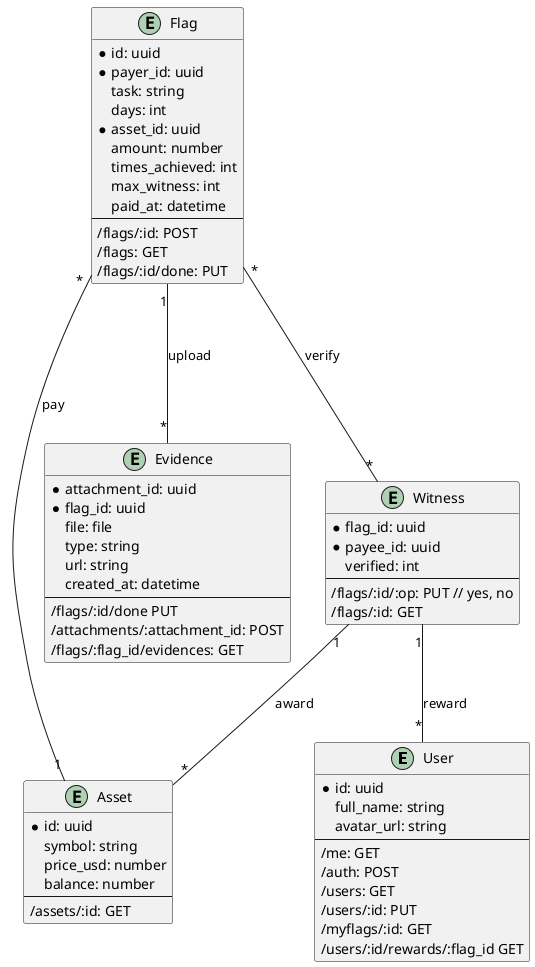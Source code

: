@startuml models

entity User {
   * id: uuid
   full_name: string
   avatar_url: string
   --
   /me: GET
   /auth: POST
   /users: GET
   /users/:id: PUT
   /myflags/:id: GET
   /users/:id/rewards/:flag_id GET
}

entity Flag {
    * id: uuid
    * payer_id: uuid
    task: string
    days: int
    * asset_id: uuid
    amount: number
    times_achieved: int
    max_witness: int
    paid_at: datetime
    --
    /flags/:id: POST
    /flags: GET
    /flags/:id/done: PUT
}

entity Asset {
    * id: uuid
    symbol: string
    price_usd: number
    balance: number
    --
    /assets/:id: GET
}

entity Evidence {
    * attachment_id: uuid
    * flag_id: uuid
    file: file
    type: string
    url: string
    created_at: datetime
    --
    /flags/:id/done PUT
    /attachments/:attachment_id: POST
    /flags/:flag_id/evidences: GET
}

entity Witness {
    * flag_id: uuid
    * payee_id: uuid
    verified: int
    --
    /flags/:id/:op: PUT // yes, no
    /flags/:id: GET
}

Flag "1" --- "*" Evidence: upload
Flag "*" --- "1" Asset: pay
Flag "*" --- "*" Witness: verify
Witness "1" -- "*" Asset: award 
Witness "1" -- "*" User: reward 

@enduml
